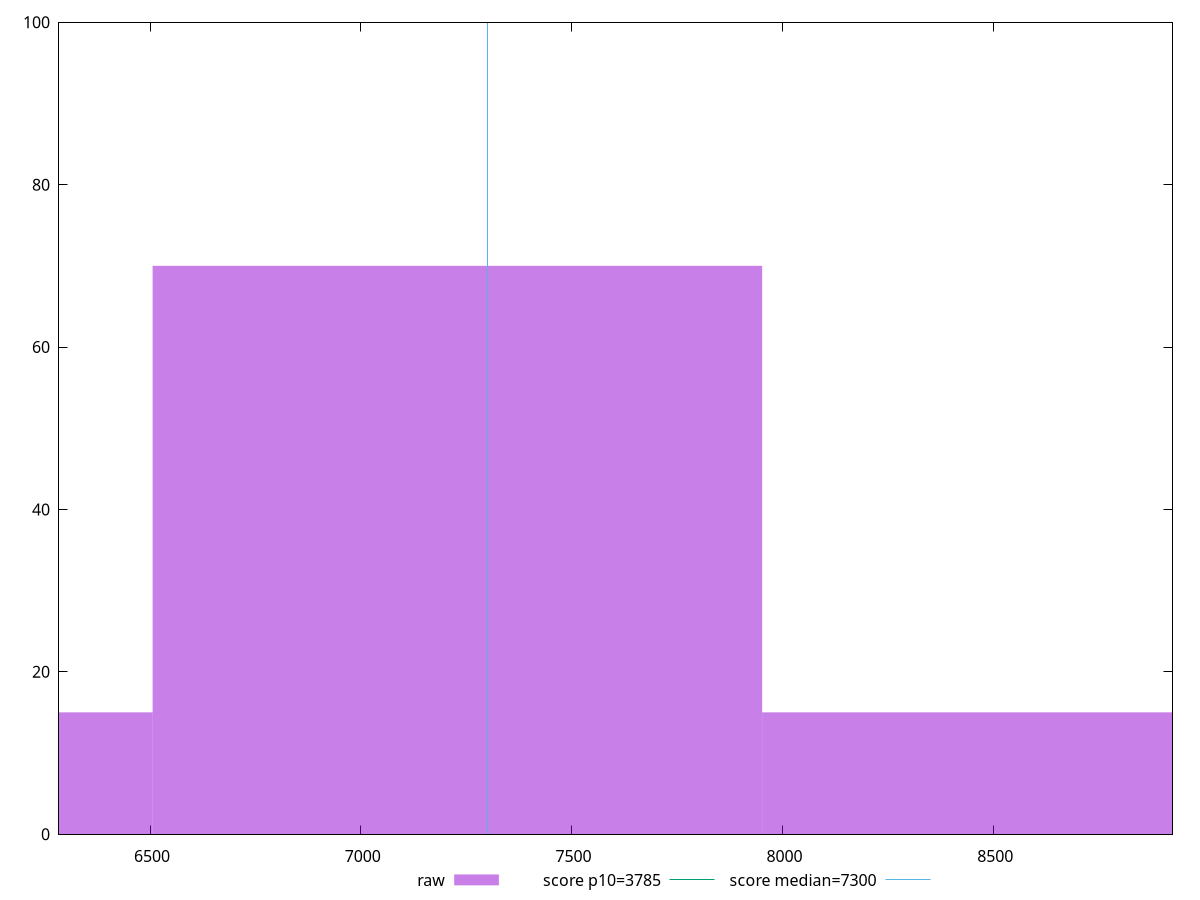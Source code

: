 reset

$raw <<EOF
7229.096741623699 70
5783.277393298959 15
8674.91608994844 15
EOF

set key outside below
set boxwidth 1445.8193483247398
set xrange [6284.133999999999:8925.287]
set yrange [0:100]
set trange [0:100]
set style fill transparent solid 0.5 noborder

set parametric
set terminal svg size 640, 490 enhanced background rgb 'white'
set output "report_00015_2021-02-09T16-11-33.973Z/interactive/samples/pages+cached+noadtech+nomedia/raw/histogram.svg"

plot $raw title "raw" with boxes, \
     3785,t title "score p10=3785", \
     7300,t title "score median=7300"

reset
